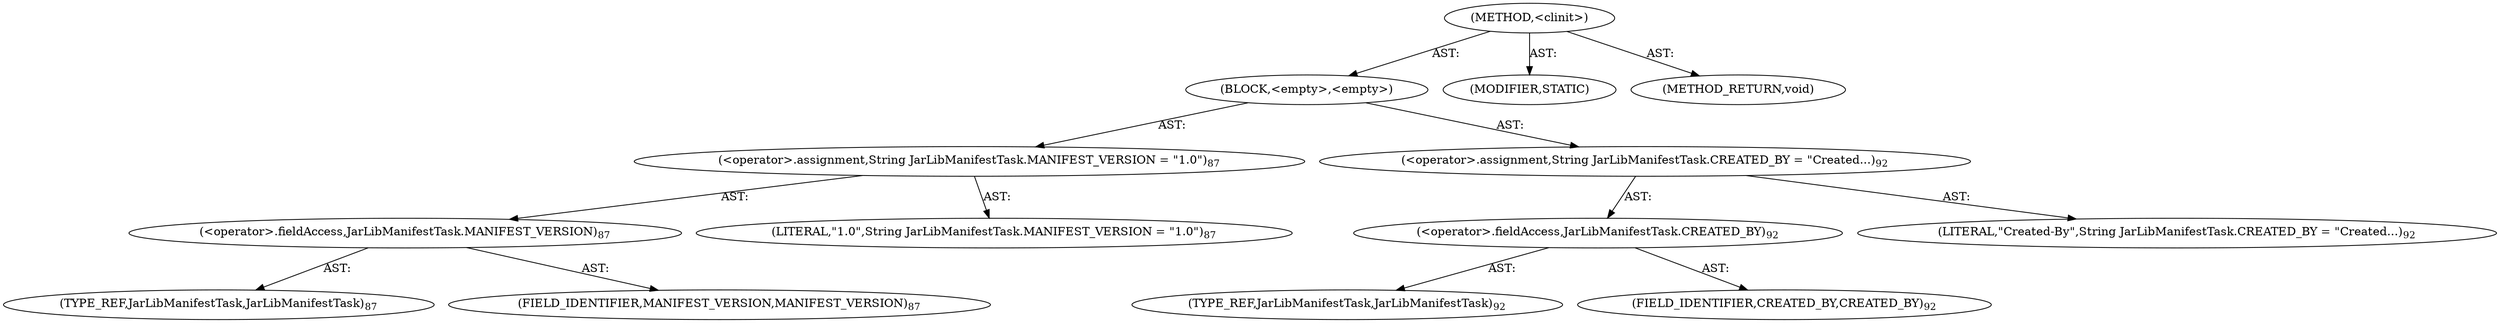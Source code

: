 digraph "&lt;clinit&gt;" {  
"111669149709" [label = <(METHOD,&lt;clinit&gt;)> ]
"25769803810" [label = <(BLOCK,&lt;empty&gt;,&lt;empty&gt;)> ]
"30064771234" [label = <(&lt;operator&gt;.assignment,String JarLibManifestTask.MANIFEST_VERSION = &quot;1.0&quot;)<SUB>87</SUB>> ]
"30064771235" [label = <(&lt;operator&gt;.fieldAccess,JarLibManifestTask.MANIFEST_VERSION)<SUB>87</SUB>> ]
"180388626437" [label = <(TYPE_REF,JarLibManifestTask,JarLibManifestTask)<SUB>87</SUB>> ]
"55834574879" [label = <(FIELD_IDENTIFIER,MANIFEST_VERSION,MANIFEST_VERSION)<SUB>87</SUB>> ]
"90194313237" [label = <(LITERAL,&quot;1.0&quot;,String JarLibManifestTask.MANIFEST_VERSION = &quot;1.0&quot;)<SUB>87</SUB>> ]
"30064771236" [label = <(&lt;operator&gt;.assignment,String JarLibManifestTask.CREATED_BY = &quot;Created...)<SUB>92</SUB>> ]
"30064771237" [label = <(&lt;operator&gt;.fieldAccess,JarLibManifestTask.CREATED_BY)<SUB>92</SUB>> ]
"180388626438" [label = <(TYPE_REF,JarLibManifestTask,JarLibManifestTask)<SUB>92</SUB>> ]
"55834574880" [label = <(FIELD_IDENTIFIER,CREATED_BY,CREATED_BY)<SUB>92</SUB>> ]
"90194313238" [label = <(LITERAL,&quot;Created-By&quot;,String JarLibManifestTask.CREATED_BY = &quot;Created...)<SUB>92</SUB>> ]
"133143986211" [label = <(MODIFIER,STATIC)> ]
"128849018893" [label = <(METHOD_RETURN,void)> ]
  "111669149709" -> "25769803810"  [ label = "AST: "] 
  "111669149709" -> "133143986211"  [ label = "AST: "] 
  "111669149709" -> "128849018893"  [ label = "AST: "] 
  "25769803810" -> "30064771234"  [ label = "AST: "] 
  "25769803810" -> "30064771236"  [ label = "AST: "] 
  "30064771234" -> "30064771235"  [ label = "AST: "] 
  "30064771234" -> "90194313237"  [ label = "AST: "] 
  "30064771235" -> "180388626437"  [ label = "AST: "] 
  "30064771235" -> "55834574879"  [ label = "AST: "] 
  "30064771236" -> "30064771237"  [ label = "AST: "] 
  "30064771236" -> "90194313238"  [ label = "AST: "] 
  "30064771237" -> "180388626438"  [ label = "AST: "] 
  "30064771237" -> "55834574880"  [ label = "AST: "] 
}
